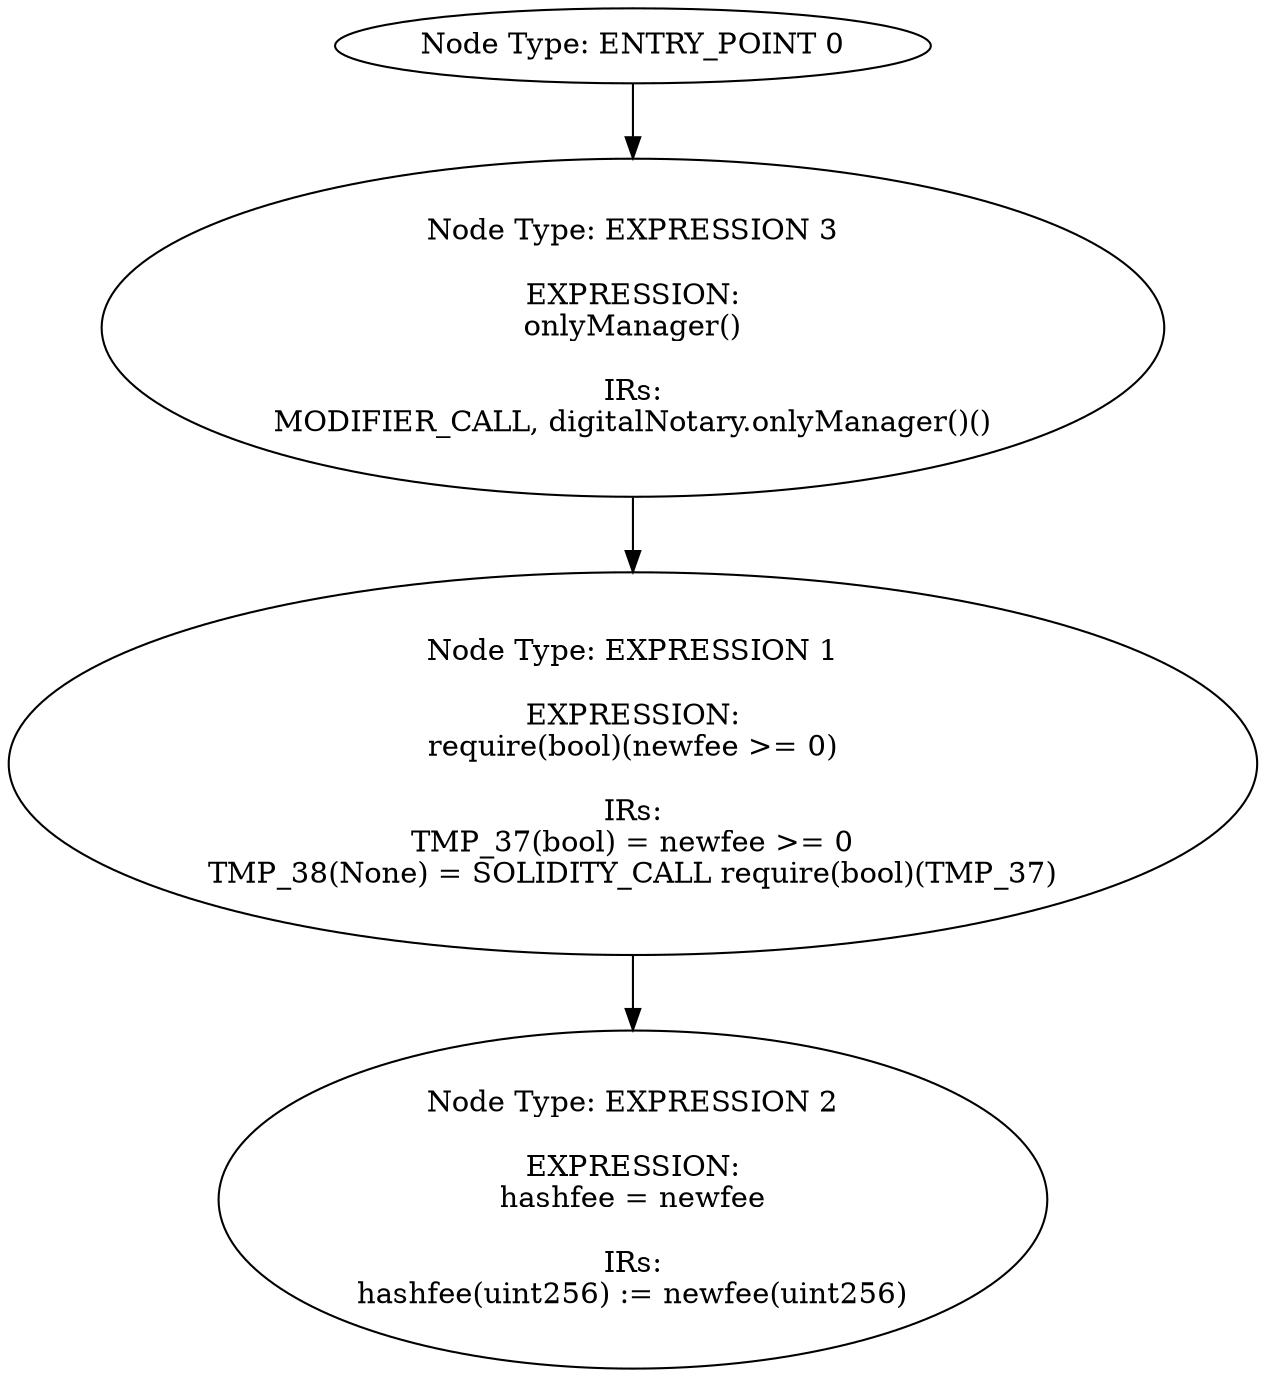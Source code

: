 digraph{
0[label="Node Type: ENTRY_POINT 0
"];
0->3;
1[label="Node Type: EXPRESSION 1

EXPRESSION:
require(bool)(newfee >= 0)

IRs:
TMP_37(bool) = newfee >= 0
TMP_38(None) = SOLIDITY_CALL require(bool)(TMP_37)"];
1->2;
2[label="Node Type: EXPRESSION 2

EXPRESSION:
hashfee = newfee

IRs:
hashfee(uint256) := newfee(uint256)"];
3[label="Node Type: EXPRESSION 3

EXPRESSION:
onlyManager()

IRs:
MODIFIER_CALL, digitalNotary.onlyManager()()"];
3->1;
}
